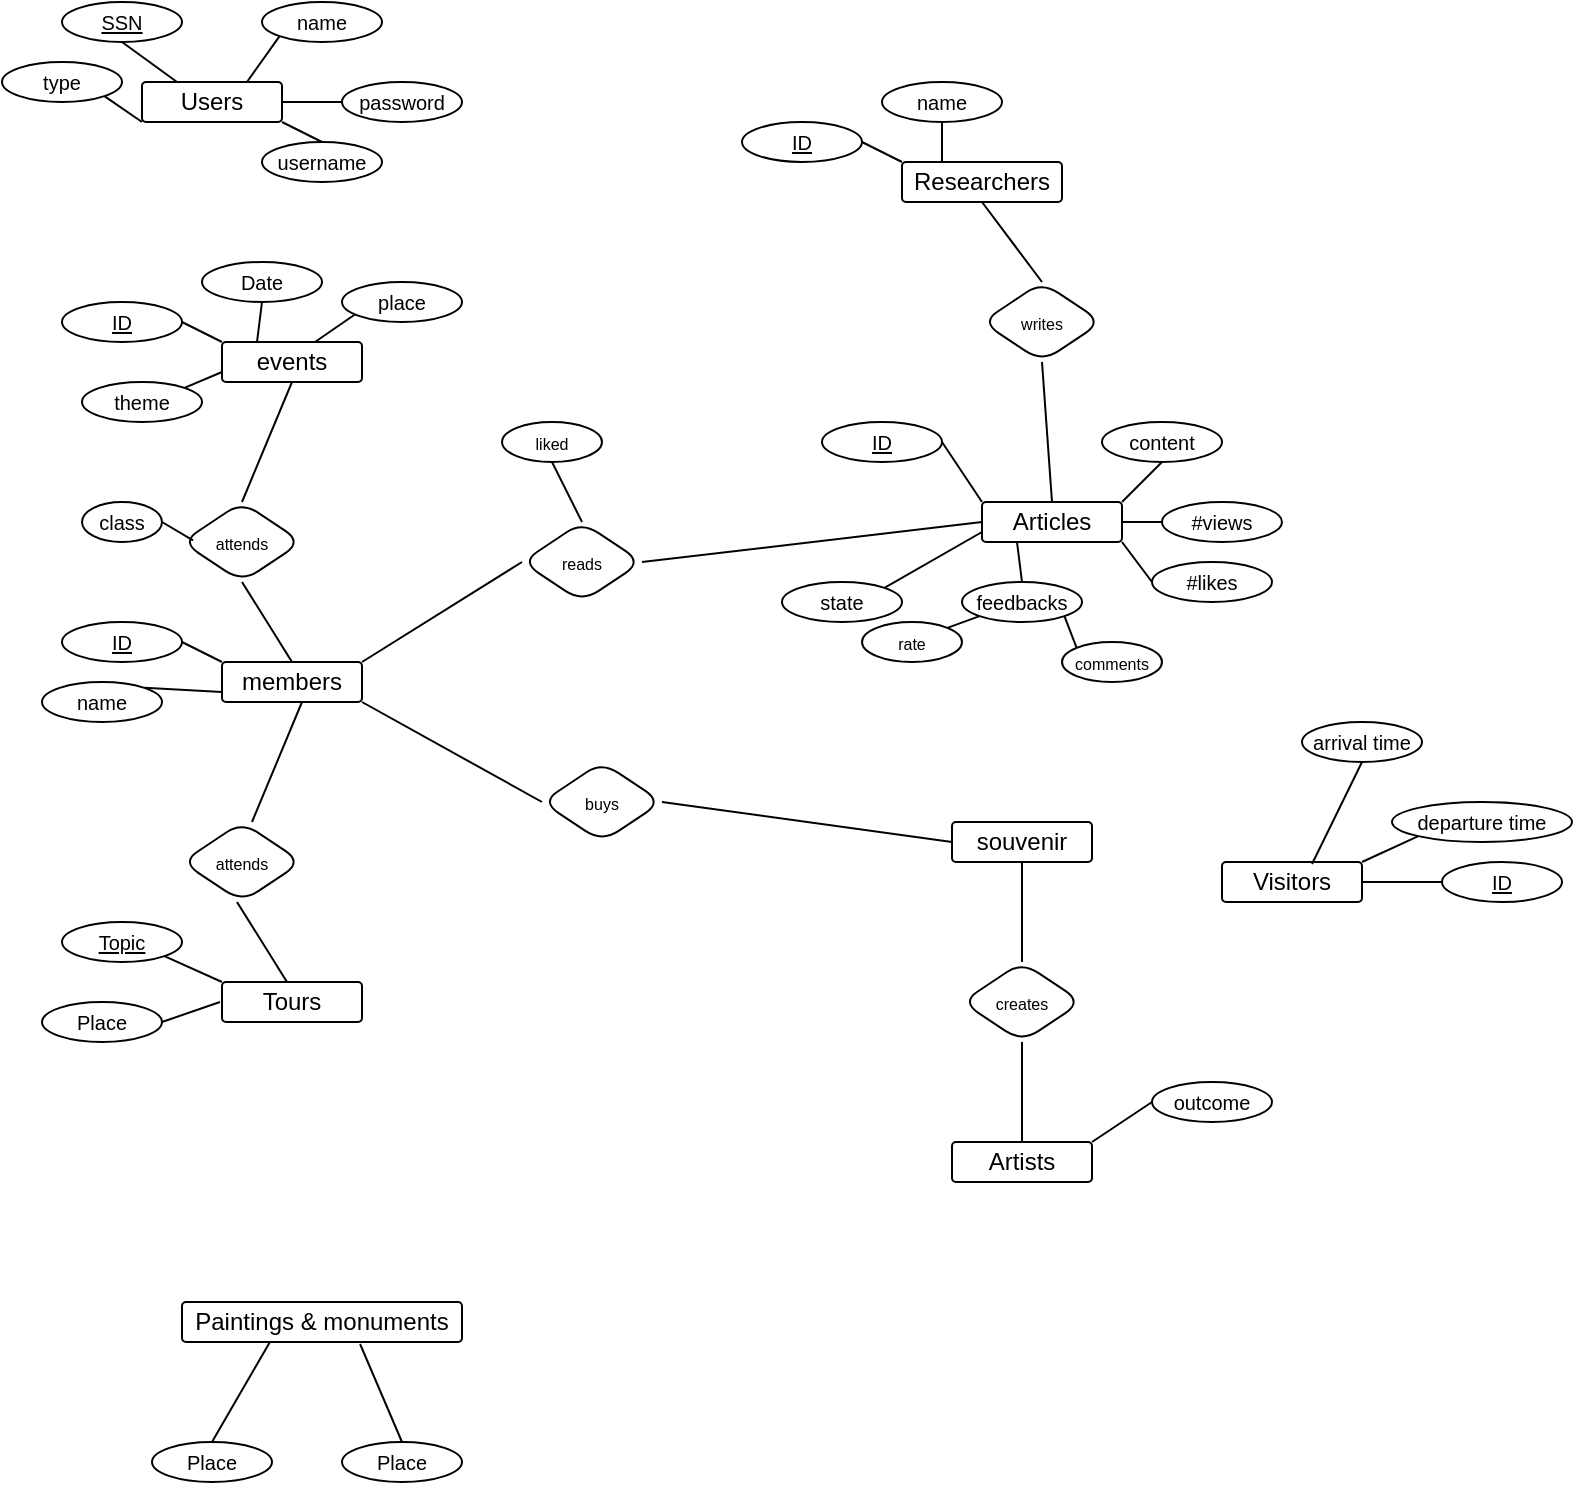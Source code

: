 <mxfile version="13.9.9" type="device"><diagram id="R2lEEEUBdFMjLlhIrx00" name="Page-1"><mxGraphModel dx="1086" dy="626" grid="1" gridSize="10" guides="1" tooltips="1" connect="1" arrows="0" fold="1" page="1" pageScale="1" pageWidth="1169" pageHeight="827" math="0" shadow="0" extFonts="Permanent Marker^https://fonts.googleapis.com/css?family=Permanent+Marker"><root><mxCell id="0"/><mxCell id="1" parent="0"/><mxCell id="fRSgdmpZ3XHEYY4qgokg-53" style="edgeStyle=none;orthogonalLoop=1;jettySize=auto;html=1;exitX=0.25;exitY=0;exitDx=0;exitDy=0;entryX=0.5;entryY=1;entryDx=0;entryDy=0;fontSize=10;strokeColor=default;endArrow=none;endFill=0;" parent="1" source="fRSgdmpZ3XHEYY4qgokg-1" target="fRSgdmpZ3XHEYY4qgokg-5" edge="1"><mxGeometry relative="1" as="geometry"/></mxCell><mxCell id="fRSgdmpZ3XHEYY4qgokg-54" style="edgeStyle=none;orthogonalLoop=1;jettySize=auto;html=1;exitX=0.75;exitY=0;exitDx=0;exitDy=0;entryX=0;entryY=1;entryDx=0;entryDy=0;fontSize=10;endArrow=none;endFill=0;" parent="1" source="fRSgdmpZ3XHEYY4qgokg-1" target="fRSgdmpZ3XHEYY4qgokg-3" edge="1"><mxGeometry relative="1" as="geometry"/></mxCell><mxCell id="fRSgdmpZ3XHEYY4qgokg-55" style="edgeStyle=none;orthogonalLoop=1;jettySize=auto;html=1;exitX=1;exitY=0.5;exitDx=0;exitDy=0;entryX=0;entryY=0.5;entryDx=0;entryDy=0;fontSize=10;endArrow=none;endFill=0;" parent="1" source="fRSgdmpZ3XHEYY4qgokg-1" target="fRSgdmpZ3XHEYY4qgokg-10" edge="1"><mxGeometry relative="1" as="geometry"/></mxCell><mxCell id="fRSgdmpZ3XHEYY4qgokg-56" style="edgeStyle=none;orthogonalLoop=1;jettySize=auto;html=1;exitX=1;exitY=1;exitDx=0;exitDy=0;entryX=0.5;entryY=0;entryDx=0;entryDy=0;fontSize=10;endArrow=none;endFill=0;" parent="1" source="fRSgdmpZ3XHEYY4qgokg-1" target="fRSgdmpZ3XHEYY4qgokg-4" edge="1"><mxGeometry relative="1" as="geometry"/></mxCell><mxCell id="fRSgdmpZ3XHEYY4qgokg-57" style="edgeStyle=none;orthogonalLoop=1;jettySize=auto;html=1;exitX=0;exitY=1;exitDx=0;exitDy=0;fontSize=10;endArrow=none;endFill=0;entryX=1;entryY=1;entryDx=0;entryDy=0;" parent="1" source="fRSgdmpZ3XHEYY4qgokg-1" target="fRSgdmpZ3XHEYY4qgokg-2" edge="1"><mxGeometry relative="1" as="geometry"><mxPoint x="40" y="40" as="targetPoint"/></mxGeometry></mxCell><mxCell id="fRSgdmpZ3XHEYY4qgokg-1" value="Users" style="arcSize=10;whiteSpace=wrap;html=1;align=center;rounded=1;" parent="1" vertex="1"><mxGeometry x="80" y="50" width="70" height="20" as="geometry"/></mxCell><mxCell id="fRSgdmpZ3XHEYY4qgokg-2" value="&lt;font style=&quot;font-size: 10px&quot;&gt;type&lt;/font&gt;" style="ellipse;whiteSpace=wrap;html=1;align=center;rounded=1;" parent="1" vertex="1"><mxGeometry x="10" y="40" width="60" height="20" as="geometry"/></mxCell><mxCell id="fRSgdmpZ3XHEYY4qgokg-3" value="&lt;font style=&quot;font-size: 10px&quot;&gt;name&lt;/font&gt;" style="ellipse;whiteSpace=wrap;html=1;align=center;rounded=1;" parent="1" vertex="1"><mxGeometry x="140" y="10" width="60" height="20" as="geometry"/></mxCell><mxCell id="fRSgdmpZ3XHEYY4qgokg-4" value="&lt;font style=&quot;font-size: 10px&quot;&gt;username&lt;/font&gt;" style="ellipse;whiteSpace=wrap;html=1;align=center;rounded=1;" parent="1" vertex="1"><mxGeometry x="140" y="80" width="60" height="20" as="geometry"/></mxCell><mxCell id="fRSgdmpZ3XHEYY4qgokg-5" value="&lt;font style=&quot;font-size: 10px&quot;&gt;&lt;u&gt;SSN&lt;/u&gt;&lt;/font&gt;" style="ellipse;whiteSpace=wrap;html=1;align=center;rounded=1;" parent="1" vertex="1"><mxGeometry x="40" y="10" width="60" height="20" as="geometry"/></mxCell><mxCell id="fRSgdmpZ3XHEYY4qgokg-10" value="&lt;font style=&quot;font-size: 10px&quot;&gt;password&lt;/font&gt;" style="ellipse;whiteSpace=wrap;html=1;align=center;rounded=1;" parent="1" vertex="1"><mxGeometry x="180" y="50" width="60" height="20" as="geometry"/></mxCell><mxCell id="fRSgdmpZ3XHEYY4qgokg-64" style="edgeStyle=none;rounded=1;orthogonalLoop=1;jettySize=auto;html=1;exitX=0.25;exitY=1;exitDx=0;exitDy=0;entryX=0.5;entryY=0;entryDx=0;entryDy=0;fontSize=10;endArrow=none;endFill=0;" parent="1" source="fRSgdmpZ3XHEYY4qgokg-59" target="fRSgdmpZ3XHEYY4qgokg-63" edge="1"><mxGeometry relative="1" as="geometry"/></mxCell><mxCell id="fRSgdmpZ3XHEYY4qgokg-65" style="edgeStyle=none;rounded=1;orthogonalLoop=1;jettySize=auto;html=1;exitX=0;exitY=0.75;exitDx=0;exitDy=0;entryX=1;entryY=0;entryDx=0;entryDy=0;fontSize=10;endArrow=none;endFill=0;" parent="1" source="fRSgdmpZ3XHEYY4qgokg-59" target="fRSgdmpZ3XHEYY4qgokg-62" edge="1"><mxGeometry relative="1" as="geometry"/></mxCell><mxCell id="fRSgdmpZ3XHEYY4qgokg-66" style="edgeStyle=none;rounded=1;orthogonalLoop=1;jettySize=auto;html=1;exitX=0;exitY=0;exitDx=0;exitDy=0;entryX=1;entryY=0.5;entryDx=0;entryDy=0;fontSize=10;endArrow=none;endFill=0;" parent="1" source="fRSgdmpZ3XHEYY4qgokg-59" target="fRSgdmpZ3XHEYY4qgokg-60" edge="1"><mxGeometry relative="1" as="geometry"/></mxCell><mxCell id="fRSgdmpZ3XHEYY4qgokg-67" style="edgeStyle=none;rounded=1;orthogonalLoop=1;jettySize=auto;html=1;exitX=0.25;exitY=0;exitDx=0;exitDy=0;entryX=0.5;entryY=1;entryDx=0;entryDy=0;fontSize=10;endArrow=none;endFill=0;" parent="1" source="fRSgdmpZ3XHEYY4qgokg-59" target="fRSgdmpZ3XHEYY4qgokg-61" edge="1"><mxGeometry relative="1" as="geometry"/></mxCell><mxCell id="fRSgdmpZ3XHEYY4qgokg-78" style="edgeStyle=none;rounded=1;orthogonalLoop=1;jettySize=auto;html=1;exitX=0.5;exitY=1;exitDx=0;exitDy=0;entryX=0.5;entryY=0;entryDx=0;entryDy=0;fontSize=8;endArrow=none;endFill=0;" parent="1" source="fRSgdmpZ3XHEYY4qgokg-59" target="fRSgdmpZ3XHEYY4qgokg-77" edge="1"><mxGeometry relative="1" as="geometry"/></mxCell><mxCell id="fRSgdmpZ3XHEYY4qgokg-59" value="events" style="arcSize=10;whiteSpace=wrap;html=1;align=center;rounded=1;" parent="1" vertex="1"><mxGeometry x="120" y="180" width="70" height="20" as="geometry"/></mxCell><mxCell id="fRSgdmpZ3XHEYY4qgokg-60" value="&lt;font style=&quot;font-size: 10px&quot;&gt;&lt;u&gt;ID&lt;/u&gt;&lt;/font&gt;" style="ellipse;whiteSpace=wrap;html=1;align=center;rounded=1;" parent="1" vertex="1"><mxGeometry x="40" y="160" width="60" height="20" as="geometry"/></mxCell><mxCell id="fRSgdmpZ3XHEYY4qgokg-61" value="&lt;font style=&quot;font-size: 10px&quot;&gt;Date&lt;br&gt;&lt;/font&gt;" style="ellipse;whiteSpace=wrap;html=1;align=center;rounded=1;" parent="1" vertex="1"><mxGeometry x="110" y="140" width="60" height="20" as="geometry"/></mxCell><mxCell id="fRSgdmpZ3XHEYY4qgokg-62" value="&lt;font style=&quot;font-size: 10px&quot;&gt;theme&lt;/font&gt;" style="ellipse;whiteSpace=wrap;html=1;align=center;rounded=1;" parent="1" vertex="1"><mxGeometry x="50" y="200" width="60" height="20" as="geometry"/></mxCell><mxCell id="fRSgdmpZ3XHEYY4qgokg-63" value="&lt;font style=&quot;font-size: 10px&quot;&gt;place&lt;/font&gt;" style="ellipse;whiteSpace=wrap;html=1;align=center;rounded=1;" parent="1" vertex="1"><mxGeometry x="180" y="150" width="60" height="20" as="geometry"/></mxCell><mxCell id="fRSgdmpZ3XHEYY4qgokg-70" style="edgeStyle=none;rounded=1;orthogonalLoop=1;jettySize=auto;html=1;exitX=0;exitY=0;exitDx=0;exitDy=0;entryX=1;entryY=0.5;entryDx=0;entryDy=0;fontSize=10;endArrow=none;endFill=0;" parent="1" source="fRSgdmpZ3XHEYY4qgokg-72" target="fRSgdmpZ3XHEYY4qgokg-73" edge="1"><mxGeometry relative="1" as="geometry"/></mxCell><mxCell id="fRSgdmpZ3XHEYY4qgokg-71" style="edgeStyle=none;rounded=1;orthogonalLoop=1;jettySize=auto;html=1;exitX=0.25;exitY=0;exitDx=0;exitDy=0;entryX=0.5;entryY=1;entryDx=0;entryDy=0;fontSize=10;endArrow=none;endFill=0;" parent="1" source="fRSgdmpZ3XHEYY4qgokg-72" target="fRSgdmpZ3XHEYY4qgokg-74" edge="1"><mxGeometry relative="1" as="geometry"/></mxCell><mxCell id="fRSgdmpZ3XHEYY4qgokg-92" style="edgeStyle=none;rounded=1;orthogonalLoop=1;jettySize=auto;html=1;exitX=0.5;exitY=1;exitDx=0;exitDy=0;entryX=0.5;entryY=0;entryDx=0;entryDy=0;fontSize=8;endArrow=none;endFill=0;" parent="1" source="fRSgdmpZ3XHEYY4qgokg-72" target="fRSgdmpZ3XHEYY4qgokg-91" edge="1"><mxGeometry relative="1" as="geometry"/></mxCell><mxCell id="fRSgdmpZ3XHEYY4qgokg-72" value="Researchers" style="arcSize=10;whiteSpace=wrap;html=1;align=center;rounded=1;" parent="1" vertex="1"><mxGeometry x="460" y="90" width="80" height="20" as="geometry"/></mxCell><mxCell id="fRSgdmpZ3XHEYY4qgokg-73" value="&lt;font style=&quot;font-size: 10px&quot;&gt;&lt;u&gt;ID&lt;/u&gt;&lt;/font&gt;" style="ellipse;whiteSpace=wrap;html=1;align=center;rounded=1;" parent="1" vertex="1"><mxGeometry x="380" y="70" width="60" height="20" as="geometry"/></mxCell><mxCell id="fRSgdmpZ3XHEYY4qgokg-74" value="&lt;font style=&quot;font-size: 10px&quot;&gt;name&lt;br&gt;&lt;/font&gt;" style="ellipse;whiteSpace=wrap;html=1;align=center;rounded=1;" parent="1" vertex="1"><mxGeometry x="450" y="50" width="60" height="20" as="geometry"/></mxCell><mxCell id="fRSgdmpZ3XHEYY4qgokg-90" style="edgeStyle=none;rounded=1;orthogonalLoop=1;jettySize=auto;html=1;exitX=0.5;exitY=1;exitDx=0;exitDy=0;entryX=0.5;entryY=0;entryDx=0;entryDy=0;fontSize=8;endArrow=none;endFill=0;" parent="1" source="fRSgdmpZ3XHEYY4qgokg-77" target="fRSgdmpZ3XHEYY4qgokg-85" edge="1"><mxGeometry relative="1" as="geometry"/></mxCell><mxCell id="fRSgdmpZ3XHEYY4qgokg-77" value="&lt;font style=&quot;font-size: 8px&quot;&gt;attends&lt;/font&gt;" style="shape=rhombus;perimeter=rhombusPerimeter;whiteSpace=wrap;html=1;align=center;rounded=1;fontSize=10;" parent="1" vertex="1"><mxGeometry x="100" y="260" width="60" height="40" as="geometry"/></mxCell><mxCell id="fRSgdmpZ3XHEYY4qgokg-80" style="edgeStyle=none;rounded=1;orthogonalLoop=1;jettySize=auto;html=1;exitX=1;exitY=0.5;exitDx=0;exitDy=0;entryX=0.092;entryY=0.481;entryDx=0;entryDy=0;entryPerimeter=0;fontSize=8;endArrow=none;endFill=0;" parent="1" source="fRSgdmpZ3XHEYY4qgokg-79" target="fRSgdmpZ3XHEYY4qgokg-77" edge="1"><mxGeometry relative="1" as="geometry"/></mxCell><mxCell id="fRSgdmpZ3XHEYY4qgokg-79" value="&lt;font style=&quot;font-size: 10px&quot;&gt;class&lt;/font&gt;" style="ellipse;whiteSpace=wrap;html=1;align=center;rounded=1;" parent="1" vertex="1"><mxGeometry x="50" y="260" width="40" height="20" as="geometry"/></mxCell><mxCell id="fRSgdmpZ3XHEYY4qgokg-82" style="edgeStyle=none;rounded=1;orthogonalLoop=1;jettySize=auto;html=1;exitX=0;exitY=0.75;exitDx=0;exitDy=0;entryX=1;entryY=0;entryDx=0;entryDy=0;fontSize=10;endArrow=none;endFill=0;" parent="1" source="fRSgdmpZ3XHEYY4qgokg-85" target="fRSgdmpZ3XHEYY4qgokg-88" edge="1"><mxGeometry relative="1" as="geometry"/></mxCell><mxCell id="fRSgdmpZ3XHEYY4qgokg-83" style="edgeStyle=none;rounded=1;orthogonalLoop=1;jettySize=auto;html=1;exitX=0;exitY=0;exitDx=0;exitDy=0;entryX=1;entryY=0.5;entryDx=0;entryDy=0;fontSize=10;endArrow=none;endFill=0;" parent="1" source="fRSgdmpZ3XHEYY4qgokg-85" target="fRSgdmpZ3XHEYY4qgokg-86" edge="1"><mxGeometry relative="1" as="geometry"/></mxCell><mxCell id="fRSgdmpZ3XHEYY4qgokg-85" value="members" style="arcSize=10;whiteSpace=wrap;html=1;align=center;rounded=1;" parent="1" vertex="1"><mxGeometry x="120" y="340" width="70" height="20" as="geometry"/></mxCell><mxCell id="fRSgdmpZ3XHEYY4qgokg-86" value="&lt;font style=&quot;font-size: 10px&quot;&gt;&lt;u&gt;ID&lt;/u&gt;&lt;/font&gt;" style="ellipse;whiteSpace=wrap;html=1;align=center;rounded=1;" parent="1" vertex="1"><mxGeometry x="40" y="320" width="60" height="20" as="geometry"/></mxCell><mxCell id="fRSgdmpZ3XHEYY4qgokg-88" value="&lt;font style=&quot;font-size: 10px&quot;&gt;name&lt;/font&gt;" style="ellipse;whiteSpace=wrap;html=1;align=center;rounded=1;" parent="1" vertex="1"><mxGeometry x="30" y="350" width="60" height="20" as="geometry"/></mxCell><mxCell id="fRSgdmpZ3XHEYY4qgokg-113" style="edgeStyle=none;rounded=1;orthogonalLoop=1;jettySize=auto;html=1;exitX=0.5;exitY=1;exitDx=0;exitDy=0;entryX=0.5;entryY=0;entryDx=0;entryDy=0;fontSize=8;endArrow=none;endFill=0;" parent="1" source="fRSgdmpZ3XHEYY4qgokg-91" target="fRSgdmpZ3XHEYY4qgokg-100" edge="1"><mxGeometry relative="1" as="geometry"/></mxCell><mxCell id="fRSgdmpZ3XHEYY4qgokg-91" value="&lt;font style=&quot;font-size: 8px&quot;&gt;writes&lt;/font&gt;" style="shape=rhombus;perimeter=rhombusPerimeter;whiteSpace=wrap;html=1;align=center;rounded=1;fontSize=10;" parent="1" vertex="1"><mxGeometry x="500" y="150" width="60" height="40" as="geometry"/></mxCell><mxCell id="fRSgdmpZ3XHEYY4qgokg-96" style="edgeStyle=none;rounded=1;orthogonalLoop=1;jettySize=auto;html=1;exitX=0.25;exitY=1;exitDx=0;exitDy=0;entryX=0.5;entryY=0;entryDx=0;entryDy=0;fontSize=10;endArrow=none;endFill=0;" parent="1" source="fRSgdmpZ3XHEYY4qgokg-100" target="fRSgdmpZ3XHEYY4qgokg-104" edge="1"><mxGeometry relative="1" as="geometry"/></mxCell><mxCell id="fRSgdmpZ3XHEYY4qgokg-97" style="edgeStyle=none;rounded=1;orthogonalLoop=1;jettySize=auto;html=1;exitX=0;exitY=0.75;exitDx=0;exitDy=0;entryX=1;entryY=0;entryDx=0;entryDy=0;fontSize=10;endArrow=none;endFill=0;" parent="1" source="fRSgdmpZ3XHEYY4qgokg-100" target="fRSgdmpZ3XHEYY4qgokg-103" edge="1"><mxGeometry relative="1" as="geometry"/></mxCell><mxCell id="fRSgdmpZ3XHEYY4qgokg-98" style="edgeStyle=none;rounded=1;orthogonalLoop=1;jettySize=auto;html=1;exitX=0;exitY=0;exitDx=0;exitDy=0;entryX=1;entryY=0.5;entryDx=0;entryDy=0;fontSize=10;endArrow=none;endFill=0;" parent="1" source="fRSgdmpZ3XHEYY4qgokg-100" target="fRSgdmpZ3XHEYY4qgokg-101" edge="1"><mxGeometry relative="1" as="geometry"/></mxCell><mxCell id="fRSgdmpZ3XHEYY4qgokg-99" style="edgeStyle=none;rounded=1;orthogonalLoop=1;jettySize=auto;html=1;exitX=1;exitY=0;exitDx=0;exitDy=0;entryX=0.5;entryY=1;entryDx=0;entryDy=0;fontSize=10;endArrow=none;endFill=0;" parent="1" source="fRSgdmpZ3XHEYY4qgokg-100" target="fRSgdmpZ3XHEYY4qgokg-102" edge="1"><mxGeometry relative="1" as="geometry"/></mxCell><mxCell id="fRSgdmpZ3XHEYY4qgokg-100" value="Articles" style="arcSize=10;whiteSpace=wrap;html=1;align=center;rounded=1;" parent="1" vertex="1"><mxGeometry x="500" y="260" width="70" height="20" as="geometry"/></mxCell><mxCell id="fRSgdmpZ3XHEYY4qgokg-101" value="&lt;span style=&quot;font-size: 10px&quot;&gt;&lt;u&gt;ID&lt;/u&gt;&lt;/span&gt;" style="ellipse;whiteSpace=wrap;html=1;align=center;rounded=1;" parent="1" vertex="1"><mxGeometry x="420" y="220" width="60" height="20" as="geometry"/></mxCell><mxCell id="fRSgdmpZ3XHEYY4qgokg-102" value="&lt;font style=&quot;font-size: 10px&quot;&gt;content&lt;br&gt;&lt;/font&gt;" style="ellipse;whiteSpace=wrap;html=1;align=center;rounded=1;" parent="1" vertex="1"><mxGeometry x="560" y="220" width="60" height="20" as="geometry"/></mxCell><mxCell id="fRSgdmpZ3XHEYY4qgokg-103" value="&lt;span style=&quot;font-size: 10px&quot;&gt;state&lt;/span&gt;" style="ellipse;whiteSpace=wrap;html=1;align=center;rounded=1;" parent="1" vertex="1"><mxGeometry x="400" y="300" width="60" height="20" as="geometry"/></mxCell><mxCell id="fRSgdmpZ3XHEYY4qgokg-104" value="&lt;font style=&quot;font-size: 10px&quot;&gt;feedbacks&lt;/font&gt;" style="ellipse;whiteSpace=wrap;html=1;align=center;rounded=1;" parent="1" vertex="1"><mxGeometry x="490" y="300" width="60" height="20" as="geometry"/></mxCell><mxCell id="fRSgdmpZ3XHEYY4qgokg-110" style="edgeStyle=none;rounded=1;orthogonalLoop=1;jettySize=auto;html=1;exitX=0;exitY=0;exitDx=0;exitDy=0;entryX=1;entryY=1;entryDx=0;entryDy=0;fontSize=8;endArrow=none;endFill=0;" parent="1" source="fRSgdmpZ3XHEYY4qgokg-106" target="fRSgdmpZ3XHEYY4qgokg-104" edge="1"><mxGeometry relative="1" as="geometry"/></mxCell><mxCell id="fRSgdmpZ3XHEYY4qgokg-106" value="&lt;span style=&quot;font-size: 8px&quot;&gt;comments&lt;/span&gt;" style="ellipse;whiteSpace=wrap;html=1;align=center;rounded=1;" parent="1" vertex="1"><mxGeometry x="540" y="330" width="50" height="20" as="geometry"/></mxCell><mxCell id="fRSgdmpZ3XHEYY4qgokg-108" style="edgeStyle=none;rounded=1;orthogonalLoop=1;jettySize=auto;html=1;exitX=1;exitY=0;exitDx=0;exitDy=0;entryX=0;entryY=1;entryDx=0;entryDy=0;fontSize=8;endArrow=none;endFill=0;" parent="1" source="fRSgdmpZ3XHEYY4qgokg-107" target="fRSgdmpZ3XHEYY4qgokg-104" edge="1"><mxGeometry relative="1" as="geometry"/></mxCell><mxCell id="fRSgdmpZ3XHEYY4qgokg-107" value="&lt;span style=&quot;font-size: 8px&quot;&gt;rate&lt;/span&gt;" style="ellipse;whiteSpace=wrap;html=1;align=center;rounded=1;" parent="1" vertex="1"><mxGeometry x="440" y="320" width="50" height="20" as="geometry"/></mxCell><mxCell id="fRSgdmpZ3XHEYY4qgokg-112" style="edgeStyle=none;rounded=1;orthogonalLoop=1;jettySize=auto;html=1;exitX=0;exitY=0.5;exitDx=0;exitDy=0;entryX=1;entryY=0.5;entryDx=0;entryDy=0;fontSize=8;endArrow=none;endFill=0;" parent="1" source="fRSgdmpZ3XHEYY4qgokg-111" target="fRSgdmpZ3XHEYY4qgokg-100" edge="1"><mxGeometry relative="1" as="geometry"/></mxCell><mxCell id="fRSgdmpZ3XHEYY4qgokg-111" value="&lt;font style=&quot;font-size: 10px&quot;&gt;#views&lt;br&gt;&lt;/font&gt;" style="ellipse;whiteSpace=wrap;html=1;align=center;rounded=1;" parent="1" vertex="1"><mxGeometry x="590" y="260" width="60" height="20" as="geometry"/></mxCell><mxCell id="fRSgdmpZ3XHEYY4qgokg-115" style="edgeStyle=none;rounded=1;orthogonalLoop=1;jettySize=auto;html=1;exitX=0;exitY=0.5;exitDx=0;exitDy=0;entryX=1;entryY=1;entryDx=0;entryDy=0;fontSize=8;endArrow=none;endFill=0;" parent="1" source="fRSgdmpZ3XHEYY4qgokg-114" target="fRSgdmpZ3XHEYY4qgokg-100" edge="1"><mxGeometry relative="1" as="geometry"/></mxCell><mxCell id="fRSgdmpZ3XHEYY4qgokg-114" value="&lt;font style=&quot;font-size: 10px&quot;&gt;#likes&lt;br&gt;&lt;/font&gt;" style="ellipse;whiteSpace=wrap;html=1;align=center;rounded=1;" parent="1" vertex="1"><mxGeometry x="585" y="290" width="60" height="20" as="geometry"/></mxCell><mxCell id="fRSgdmpZ3XHEYY4qgokg-118" style="edgeStyle=none;rounded=1;orthogonalLoop=1;jettySize=auto;html=1;exitX=1;exitY=0.5;exitDx=0;exitDy=0;entryX=0;entryY=0.5;entryDx=0;entryDy=0;fontSize=8;endArrow=none;endFill=0;labelPosition=left;verticalLabelPosition=top;align=right;verticalAlign=bottom;" parent="1" source="fRSgdmpZ3XHEYY4qgokg-117" target="fRSgdmpZ3XHEYY4qgokg-100" edge="1"><mxGeometry relative="1" as="geometry"/></mxCell><mxCell id="fRSgdmpZ3XHEYY4qgokg-119" style="edgeStyle=none;rounded=1;orthogonalLoop=1;jettySize=auto;html=1;exitX=0;exitY=0.5;exitDx=0;exitDy=0;entryX=1;entryY=0;entryDx=0;entryDy=0;fontSize=8;endArrow=none;endFill=0;" parent="1" source="fRSgdmpZ3XHEYY4qgokg-117" target="fRSgdmpZ3XHEYY4qgokg-85" edge="1"><mxGeometry relative="1" as="geometry"/></mxCell><mxCell id="fRSgdmpZ3XHEYY4qgokg-117" value="&lt;font style=&quot;font-size: 8px&quot;&gt;reads&lt;/font&gt;" style="shape=rhombus;perimeter=rhombusPerimeter;whiteSpace=wrap;html=1;align=center;rounded=1;fontSize=10;" parent="1" vertex="1"><mxGeometry x="270" y="270" width="60" height="40" as="geometry"/></mxCell><mxCell id="fRSgdmpZ3XHEYY4qgokg-122" style="edgeStyle=none;rounded=1;orthogonalLoop=1;jettySize=auto;html=1;exitX=0.5;exitY=1;exitDx=0;exitDy=0;entryX=0.5;entryY=0;entryDx=0;entryDy=0;fontSize=8;endArrow=none;endFill=0;" parent="1" source="fRSgdmpZ3XHEYY4qgokg-121" target="fRSgdmpZ3XHEYY4qgokg-117" edge="1"><mxGeometry relative="1" as="geometry"/></mxCell><mxCell id="fRSgdmpZ3XHEYY4qgokg-121" value="&lt;span style=&quot;font-size: 8px&quot;&gt;liked&lt;/span&gt;" style="ellipse;whiteSpace=wrap;html=1;align=center;rounded=1;" parent="1" vertex="1"><mxGeometry x="260" y="220" width="50" height="20" as="geometry"/></mxCell><mxCell id="Q1bmHv18FMuvI4t3qZHj-3" value="Tours" style="arcSize=10;whiteSpace=wrap;html=1;align=center;rounded=1;" vertex="1" parent="1"><mxGeometry x="120" y="500" width="70" height="20" as="geometry"/></mxCell><mxCell id="Q1bmHv18FMuvI4t3qZHj-4" value="&lt;font style=&quot;font-size: 8px&quot;&gt;attends&lt;/font&gt;" style="shape=rhombus;perimeter=rhombusPerimeter;whiteSpace=wrap;html=1;align=center;rounded=1;fontSize=10;" vertex="1" parent="1"><mxGeometry x="100" y="420" width="60" height="40" as="geometry"/></mxCell><mxCell id="Q1bmHv18FMuvI4t3qZHj-6" style="edgeStyle=none;rounded=1;orthogonalLoop=1;jettySize=auto;html=1;exitX=0.5;exitY=1;exitDx=0;exitDy=0;entryX=0.5;entryY=0;entryDx=0;entryDy=0;fontSize=8;endArrow=none;endFill=0;" edge="1" parent="1"><mxGeometry relative="1" as="geometry"><mxPoint x="160" y="360" as="sourcePoint"/><mxPoint x="135" y="420" as="targetPoint"/></mxGeometry></mxCell><mxCell id="Q1bmHv18FMuvI4t3qZHj-7" style="edgeStyle=none;rounded=1;orthogonalLoop=1;jettySize=auto;html=1;exitX=0.5;exitY=1;exitDx=0;exitDy=0;entryX=0.5;entryY=0;entryDx=0;entryDy=0;fontSize=8;endArrow=none;endFill=0;" edge="1" parent="1"><mxGeometry relative="1" as="geometry"><mxPoint x="127.5" y="460" as="sourcePoint"/><mxPoint x="152.5" y="500" as="targetPoint"/></mxGeometry></mxCell><mxCell id="Q1bmHv18FMuvI4t3qZHj-8" value="&lt;span style=&quot;font-size: 10px&quot;&gt;Place&lt;br&gt;&lt;/span&gt;" style="ellipse;whiteSpace=wrap;html=1;align=center;rounded=1;" vertex="1" parent="1"><mxGeometry x="30" y="510" width="60" height="20" as="geometry"/></mxCell><mxCell id="Q1bmHv18FMuvI4t3qZHj-9" value="&lt;font style=&quot;font-size: 10px&quot;&gt;&lt;u&gt;Topic&lt;/u&gt;&lt;/font&gt;" style="ellipse;whiteSpace=wrap;html=1;align=center;rounded=1;" vertex="1" parent="1"><mxGeometry x="40" y="470" width="60" height="20" as="geometry"/></mxCell><mxCell id="Q1bmHv18FMuvI4t3qZHj-10" style="edgeStyle=none;rounded=1;orthogonalLoop=1;jettySize=auto;html=1;fontSize=10;endArrow=none;endFill=0;entryX=1;entryY=0.5;entryDx=0;entryDy=0;" edge="1" parent="1" target="Q1bmHv18FMuvI4t3qZHj-8"><mxGeometry relative="1" as="geometry"><mxPoint x="119" y="510" as="sourcePoint"/><mxPoint x="80" y="500" as="targetPoint"/></mxGeometry></mxCell><mxCell id="Q1bmHv18FMuvI4t3qZHj-14" value="" style="endArrow=none;html=1;entryX=0;entryY=0;entryDx=0;entryDy=0;exitX=1;exitY=1;exitDx=0;exitDy=0;" edge="1" parent="1" source="Q1bmHv18FMuvI4t3qZHj-9" target="Q1bmHv18FMuvI4t3qZHj-3"><mxGeometry width="50" height="50" relative="1" as="geometry"><mxPoint x="100" y="490" as="sourcePoint"/><mxPoint x="150" y="440" as="targetPoint"/></mxGeometry></mxCell><mxCell id="Q1bmHv18FMuvI4t3qZHj-15" value="Visitors&lt;br&gt;" style="arcSize=10;whiteSpace=wrap;html=1;align=center;rounded=1;" vertex="1" parent="1"><mxGeometry x="620" y="440" width="70" height="20" as="geometry"/></mxCell><mxCell id="Q1bmHv18FMuvI4t3qZHj-18" value="&lt;span style=&quot;font-size: 10px&quot;&gt;&lt;u&gt;ID&lt;/u&gt;&lt;/span&gt;" style="ellipse;whiteSpace=wrap;html=1;align=center;rounded=1;" vertex="1" parent="1"><mxGeometry x="730" y="440" width="60" height="20" as="geometry"/></mxCell><mxCell id="Q1bmHv18FMuvI4t3qZHj-20" value="" style="endArrow=none;html=1;entryX=1;entryY=0.5;entryDx=0;entryDy=0;" edge="1" parent="1" target="Q1bmHv18FMuvI4t3qZHj-15"><mxGeometry width="50" height="50" relative="1" as="geometry"><mxPoint x="730" y="450" as="sourcePoint"/><mxPoint x="650" y="370" as="targetPoint"/></mxGeometry></mxCell><mxCell id="Q1bmHv18FMuvI4t3qZHj-21" value="&lt;span style=&quot;font-size: 10px&quot;&gt;arrival time&lt;/span&gt;" style="ellipse;whiteSpace=wrap;html=1;align=center;rounded=1;" vertex="1" parent="1"><mxGeometry x="660" y="370" width="60" height="20" as="geometry"/></mxCell><mxCell id="Q1bmHv18FMuvI4t3qZHj-22" value="&lt;span style=&quot;font-size: 10px&quot;&gt;departure time&lt;/span&gt;" style="ellipse;whiteSpace=wrap;html=1;align=center;rounded=1;" vertex="1" parent="1"><mxGeometry x="705" y="410" width="90" height="20" as="geometry"/></mxCell><mxCell id="Q1bmHv18FMuvI4t3qZHj-23" value="" style="endArrow=none;html=1;exitX=0.643;exitY=0.05;exitDx=0;exitDy=0;exitPerimeter=0;entryX=0.5;entryY=1;entryDx=0;entryDy=0;" edge="1" parent="1" source="Q1bmHv18FMuvI4t3qZHj-15" target="Q1bmHv18FMuvI4t3qZHj-21"><mxGeometry width="50" height="50" relative="1" as="geometry"><mxPoint x="620" y="450" as="sourcePoint"/><mxPoint x="670" y="400" as="targetPoint"/></mxGeometry></mxCell><mxCell id="Q1bmHv18FMuvI4t3qZHj-24" value="" style="endArrow=none;html=1;exitX=1;exitY=0;exitDx=0;exitDy=0;entryX=0;entryY=1;entryDx=0;entryDy=0;" edge="1" parent="1" source="Q1bmHv18FMuvI4t3qZHj-15" target="Q1bmHv18FMuvI4t3qZHj-22"><mxGeometry width="50" height="50" relative="1" as="geometry"><mxPoint x="675.01" y="451" as="sourcePoint"/><mxPoint x="680" y="410" as="targetPoint"/></mxGeometry></mxCell><mxCell id="Q1bmHv18FMuvI4t3qZHj-25" value="souvenir" style="arcSize=10;whiteSpace=wrap;html=1;align=center;rounded=1;" vertex="1" parent="1"><mxGeometry x="485" y="420" width="70" height="20" as="geometry"/></mxCell><mxCell id="Q1bmHv18FMuvI4t3qZHj-26" value="&lt;font style=&quot;font-size: 8px&quot;&gt;buys&lt;/font&gt;" style="shape=rhombus;perimeter=rhombusPerimeter;whiteSpace=wrap;html=1;align=center;rounded=1;fontSize=10;" vertex="1" parent="1"><mxGeometry x="280" y="390" width="60" height="40" as="geometry"/></mxCell><mxCell id="Q1bmHv18FMuvI4t3qZHj-28" value="" style="endArrow=none;html=1;exitX=1;exitY=1;exitDx=0;exitDy=0;entryX=0;entryY=0.5;entryDx=0;entryDy=0;" edge="1" parent="1" source="fRSgdmpZ3XHEYY4qgokg-85" target="Q1bmHv18FMuvI4t3qZHj-26"><mxGeometry width="50" height="50" relative="1" as="geometry"><mxPoint x="270" y="410" as="sourcePoint"/><mxPoint x="320" y="360" as="targetPoint"/></mxGeometry></mxCell><mxCell id="Q1bmHv18FMuvI4t3qZHj-29" value="" style="endArrow=none;html=1;entryX=1;entryY=0.5;entryDx=0;entryDy=0;exitX=0;exitY=0.5;exitDx=0;exitDy=0;" edge="1" parent="1" source="Q1bmHv18FMuvI4t3qZHj-25" target="Q1bmHv18FMuvI4t3qZHj-26"><mxGeometry width="50" height="50" relative="1" as="geometry"><mxPoint x="270" y="410" as="sourcePoint"/><mxPoint x="320" y="360" as="targetPoint"/></mxGeometry></mxCell><mxCell id="Q1bmHv18FMuvI4t3qZHj-30" value="&lt;font style=&quot;font-size: 8px&quot;&gt;creates&lt;/font&gt;" style="shape=rhombus;perimeter=rhombusPerimeter;whiteSpace=wrap;html=1;align=center;rounded=1;fontSize=10;" vertex="1" parent="1"><mxGeometry x="490" y="490" width="60" height="40" as="geometry"/></mxCell><mxCell id="Q1bmHv18FMuvI4t3qZHj-31" value="" style="endArrow=none;html=1;entryX=0.5;entryY=1;entryDx=0;entryDy=0;exitX=0.5;exitY=0;exitDx=0;exitDy=0;" edge="1" parent="1" source="Q1bmHv18FMuvI4t3qZHj-30" target="Q1bmHv18FMuvI4t3qZHj-25"><mxGeometry width="50" height="50" relative="1" as="geometry"><mxPoint x="520" y="480" as="sourcePoint"/><mxPoint x="320" y="360" as="targetPoint"/></mxGeometry></mxCell><mxCell id="Q1bmHv18FMuvI4t3qZHj-32" value="Artists" style="arcSize=10;whiteSpace=wrap;html=1;align=center;rounded=1;" vertex="1" parent="1"><mxGeometry x="485" y="580" width="70" height="20" as="geometry"/></mxCell><mxCell id="Q1bmHv18FMuvI4t3qZHj-33" value="" style="endArrow=none;html=1;entryX=0.5;entryY=1;entryDx=0;entryDy=0;exitX=0.5;exitY=0;exitDx=0;exitDy=0;" edge="1" parent="1" source="Q1bmHv18FMuvI4t3qZHj-32" target="Q1bmHv18FMuvI4t3qZHj-30"><mxGeometry width="50" height="50" relative="1" as="geometry"><mxPoint x="520" y="570" as="sourcePoint"/><mxPoint x="320" y="600" as="targetPoint"/></mxGeometry></mxCell><mxCell id="Q1bmHv18FMuvI4t3qZHj-34" value="" style="endArrow=none;html=1;entryX=0;entryY=0.5;entryDx=0;entryDy=0;exitX=1;exitY=0;exitDx=0;exitDy=0;" edge="1" parent="1" source="Q1bmHv18FMuvI4t3qZHj-32" target="Q1bmHv18FMuvI4t3qZHj-35"><mxGeometry width="50" height="50" relative="1" as="geometry"><mxPoint x="270" y="610" as="sourcePoint"/><mxPoint x="320" y="560" as="targetPoint"/></mxGeometry></mxCell><mxCell id="Q1bmHv18FMuvI4t3qZHj-35" value="&lt;span style=&quot;font-size: 10px&quot;&gt;outcome&lt;/span&gt;" style="ellipse;whiteSpace=wrap;html=1;align=center;rounded=1;" vertex="1" parent="1"><mxGeometry x="585" y="550" width="60" height="20" as="geometry"/></mxCell><mxCell id="Q1bmHv18FMuvI4t3qZHj-36" value="Paintings &amp;amp; monuments" style="arcSize=10;whiteSpace=wrap;html=1;align=center;rounded=1;" vertex="1" parent="1"><mxGeometry x="100" y="660" width="140" height="20" as="geometry"/></mxCell><mxCell id="Q1bmHv18FMuvI4t3qZHj-37" value="&lt;span style=&quot;font-size: 10px&quot;&gt;Place&lt;br&gt;&lt;/span&gt;" style="ellipse;whiteSpace=wrap;html=1;align=center;rounded=1;" vertex="1" parent="1"><mxGeometry x="85" y="730" width="60" height="20" as="geometry"/></mxCell><mxCell id="Q1bmHv18FMuvI4t3qZHj-38" value="&lt;span style=&quot;font-size: 10px&quot;&gt;Place&lt;br&gt;&lt;/span&gt;" style="ellipse;whiteSpace=wrap;html=1;align=center;rounded=1;" vertex="1" parent="1"><mxGeometry x="180" y="730" width="60" height="20" as="geometry"/></mxCell><mxCell id="Q1bmHv18FMuvI4t3qZHj-39" value="" style="endArrow=none;html=1;exitX=0.314;exitY=1;exitDx=0;exitDy=0;entryX=0.5;entryY=0;entryDx=0;entryDy=0;exitPerimeter=0;" edge="1" parent="1" source="Q1bmHv18FMuvI4t3qZHj-36" target="Q1bmHv18FMuvI4t3qZHj-37"><mxGeometry width="50" height="50" relative="1" as="geometry"><mxPoint x="270" y="610" as="sourcePoint"/><mxPoint x="320" y="560" as="targetPoint"/></mxGeometry></mxCell><mxCell id="Q1bmHv18FMuvI4t3qZHj-40" value="" style="endArrow=none;html=1;exitX=0.636;exitY=1.05;exitDx=0;exitDy=0;entryX=0.5;entryY=0;entryDx=0;entryDy=0;exitPerimeter=0;" edge="1" parent="1" source="Q1bmHv18FMuvI4t3qZHj-36" target="Q1bmHv18FMuvI4t3qZHj-38"><mxGeometry width="50" height="50" relative="1" as="geometry"><mxPoint x="270" y="610" as="sourcePoint"/><mxPoint x="320" y="560" as="targetPoint"/></mxGeometry></mxCell></root></mxGraphModel></diagram></mxfile>